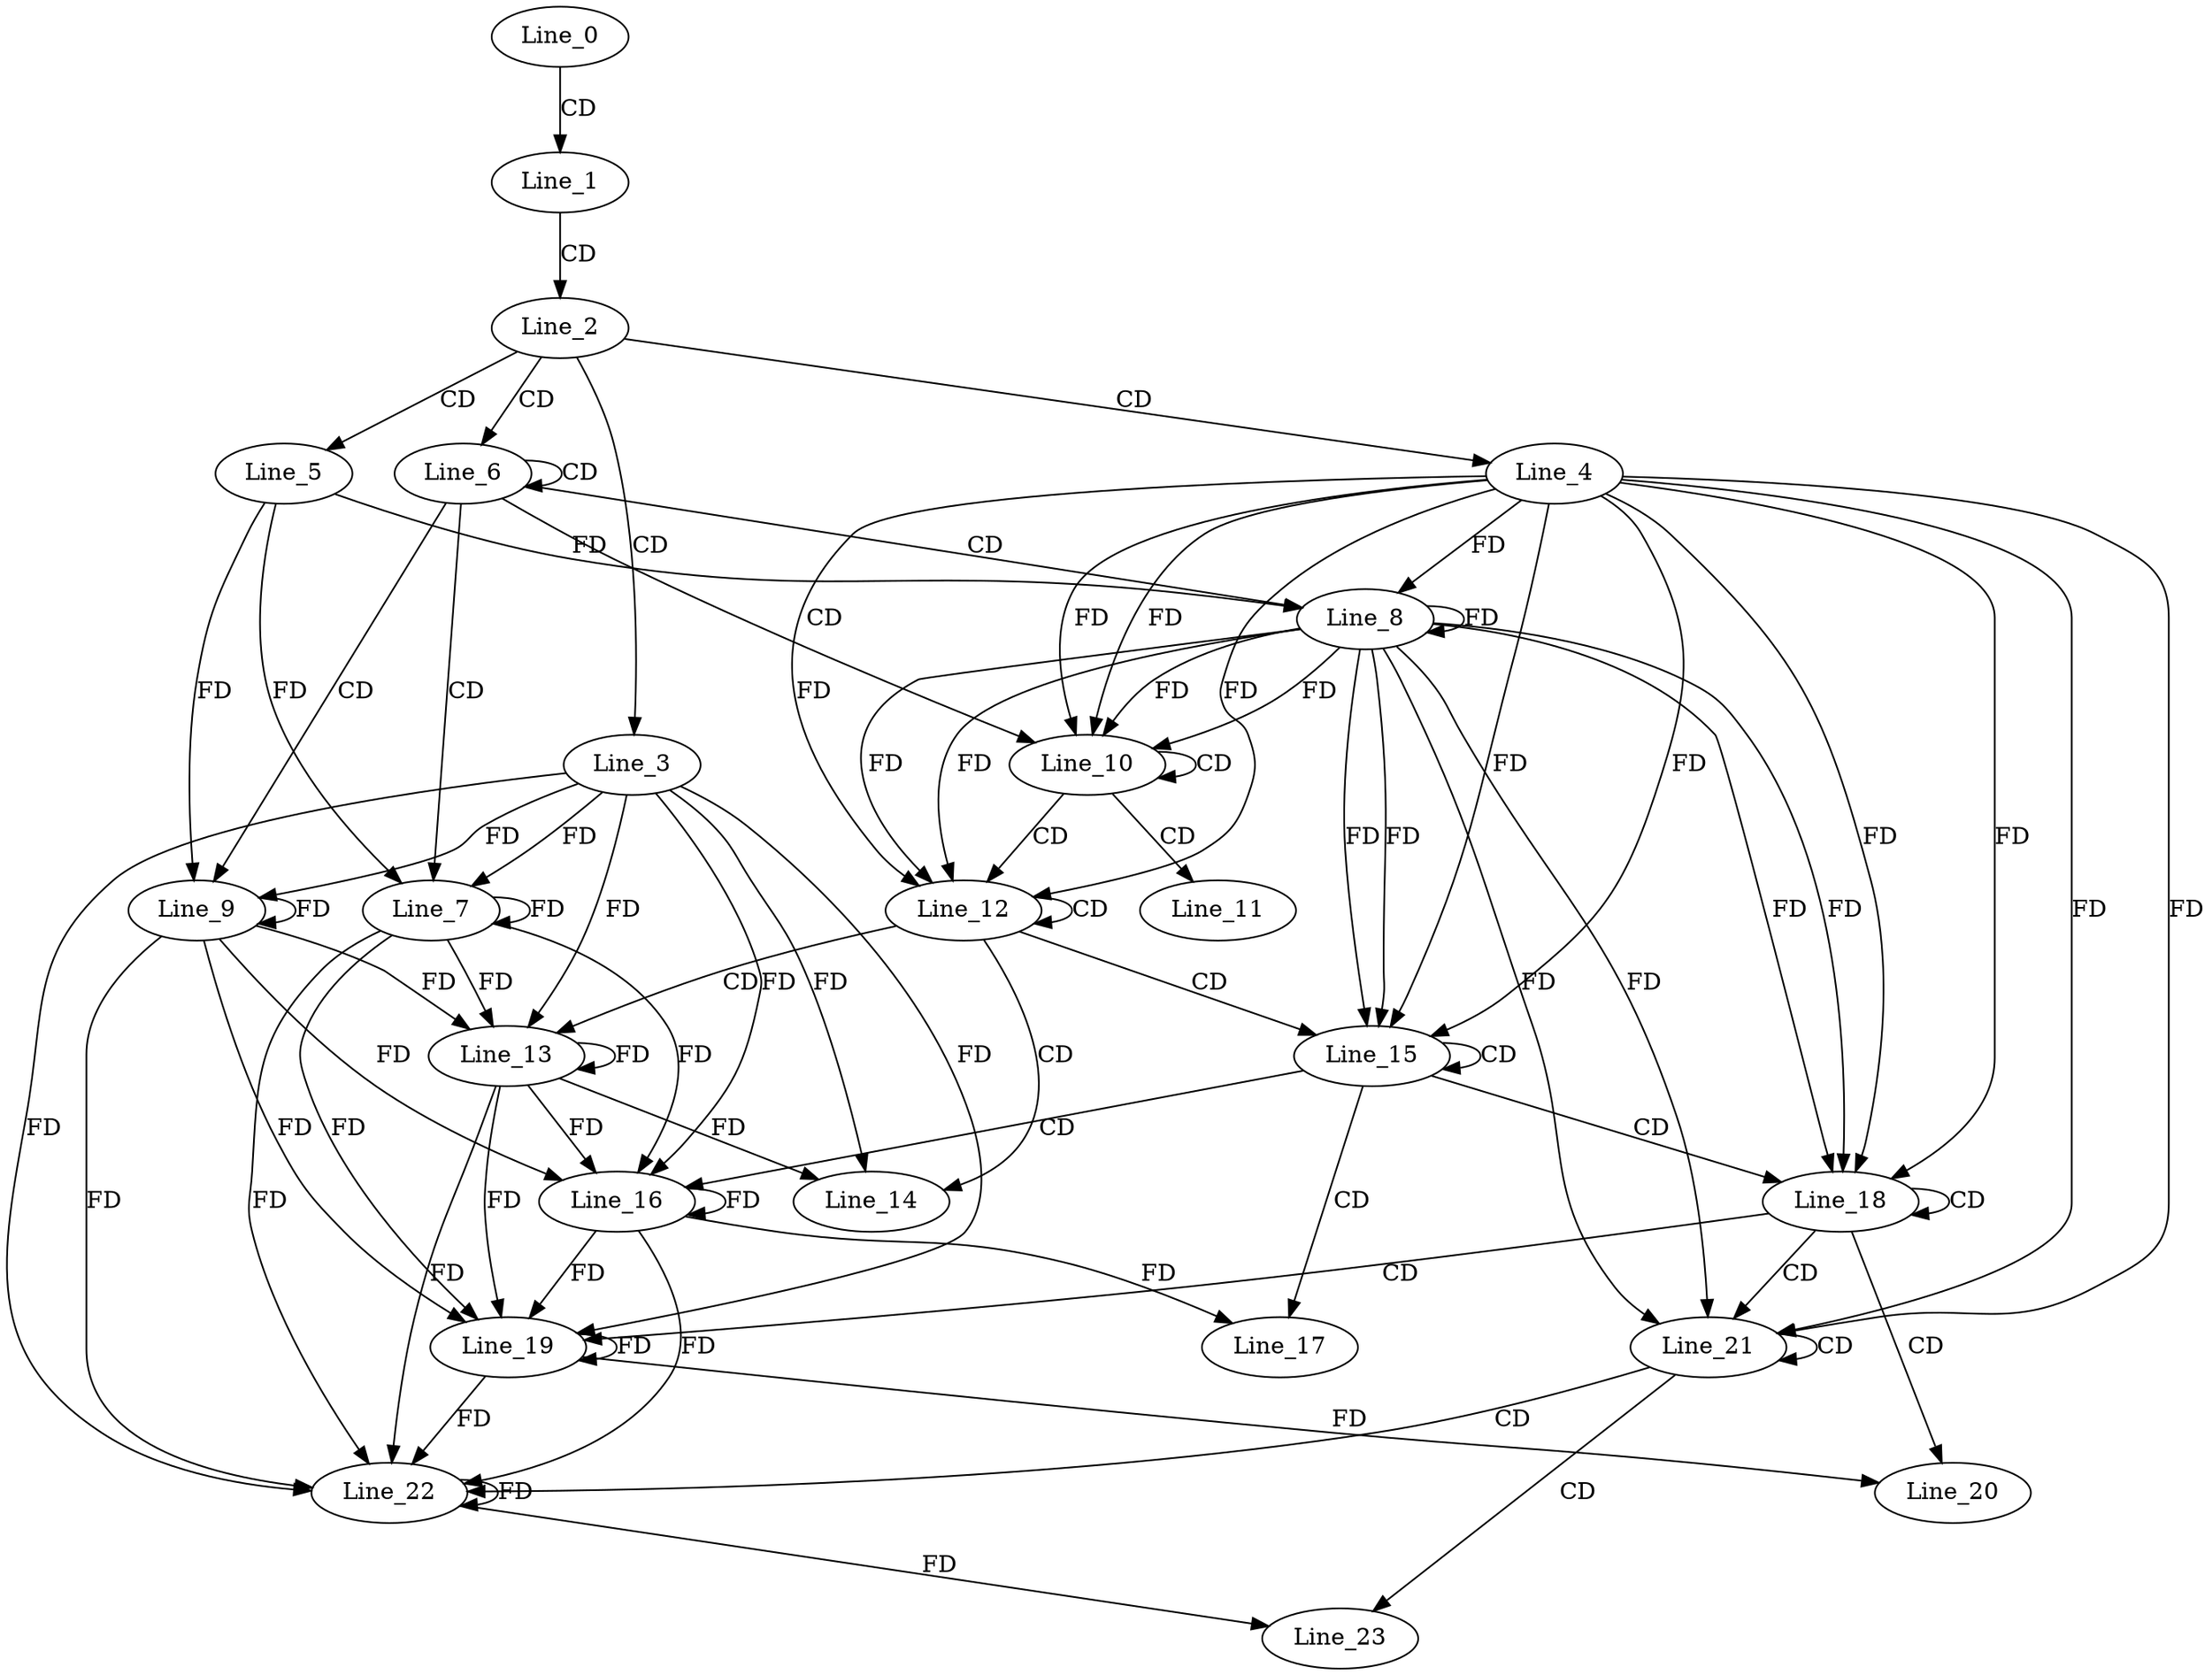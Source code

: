 digraph G {
  Line_0;
  Line_1;
  Line_2;
  Line_3;
  Line_4;
  Line_5;
  Line_6;
  Line_7;
  Line_7;
  Line_8;
  Line_8;
  Line_9;
  Line_9;
  Line_10;
  Line_10;
  Line_11;
  Line_12;
  Line_12;
  Line_13;
  Line_14;
  Line_15;
  Line_15;
  Line_16;
  Line_17;
  Line_18;
  Line_18;
  Line_19;
  Line_20;
  Line_21;
  Line_21;
  Line_22;
  Line_23;
  Line_0 -> Line_1 [ label="CD" ];
  Line_1 -> Line_2 [ label="CD" ];
  Line_2 -> Line_3 [ label="CD" ];
  Line_2 -> Line_4 [ label="CD" ];
  Line_2 -> Line_5 [ label="CD" ];
  Line_2 -> Line_6 [ label="CD" ];
  Line_6 -> Line_6 [ label="CD" ];
  Line_6 -> Line_7 [ label="CD" ];
  Line_7 -> Line_7 [ label="FD" ];
  Line_3 -> Line_7 [ label="FD" ];
  Line_5 -> Line_7 [ label="FD" ];
  Line_6 -> Line_8 [ label="CD" ];
  Line_8 -> Line_8 [ label="FD" ];
  Line_4 -> Line_8 [ label="FD" ];
  Line_5 -> Line_8 [ label="FD" ];
  Line_6 -> Line_9 [ label="CD" ];
  Line_9 -> Line_9 [ label="FD" ];
  Line_3 -> Line_9 [ label="FD" ];
  Line_5 -> Line_9 [ label="FD" ];
  Line_6 -> Line_10 [ label="CD" ];
  Line_8 -> Line_10 [ label="FD" ];
  Line_4 -> Line_10 [ label="FD" ];
  Line_10 -> Line_10 [ label="CD" ];
  Line_8 -> Line_10 [ label="FD" ];
  Line_4 -> Line_10 [ label="FD" ];
  Line_10 -> Line_11 [ label="CD" ];
  Line_10 -> Line_12 [ label="CD" ];
  Line_8 -> Line_12 [ label="FD" ];
  Line_4 -> Line_12 [ label="FD" ];
  Line_12 -> Line_12 [ label="CD" ];
  Line_8 -> Line_12 [ label="FD" ];
  Line_4 -> Line_12 [ label="FD" ];
  Line_12 -> Line_13 [ label="CD" ];
  Line_13 -> Line_13 [ label="FD" ];
  Line_3 -> Line_13 [ label="FD" ];
  Line_7 -> Line_13 [ label="FD" ];
  Line_9 -> Line_13 [ label="FD" ];
  Line_12 -> Line_14 [ label="CD" ];
  Line_13 -> Line_14 [ label="FD" ];
  Line_3 -> Line_14 [ label="FD" ];
  Line_12 -> Line_15 [ label="CD" ];
  Line_8 -> Line_15 [ label="FD" ];
  Line_4 -> Line_15 [ label="FD" ];
  Line_15 -> Line_15 [ label="CD" ];
  Line_8 -> Line_15 [ label="FD" ];
  Line_4 -> Line_15 [ label="FD" ];
  Line_15 -> Line_16 [ label="CD" ];
  Line_13 -> Line_16 [ label="FD" ];
  Line_16 -> Line_16 [ label="FD" ];
  Line_3 -> Line_16 [ label="FD" ];
  Line_7 -> Line_16 [ label="FD" ];
  Line_9 -> Line_16 [ label="FD" ];
  Line_15 -> Line_17 [ label="CD" ];
  Line_16 -> Line_17 [ label="FD" ];
  Line_15 -> Line_18 [ label="CD" ];
  Line_8 -> Line_18 [ label="FD" ];
  Line_4 -> Line_18 [ label="FD" ];
  Line_18 -> Line_18 [ label="CD" ];
  Line_8 -> Line_18 [ label="FD" ];
  Line_4 -> Line_18 [ label="FD" ];
  Line_18 -> Line_19 [ label="CD" ];
  Line_13 -> Line_19 [ label="FD" ];
  Line_16 -> Line_19 [ label="FD" ];
  Line_19 -> Line_19 [ label="FD" ];
  Line_3 -> Line_19 [ label="FD" ];
  Line_7 -> Line_19 [ label="FD" ];
  Line_9 -> Line_19 [ label="FD" ];
  Line_18 -> Line_20 [ label="CD" ];
  Line_19 -> Line_20 [ label="FD" ];
  Line_18 -> Line_21 [ label="CD" ];
  Line_8 -> Line_21 [ label="FD" ];
  Line_4 -> Line_21 [ label="FD" ];
  Line_21 -> Line_21 [ label="CD" ];
  Line_8 -> Line_21 [ label="FD" ];
  Line_4 -> Line_21 [ label="FD" ];
  Line_21 -> Line_22 [ label="CD" ];
  Line_13 -> Line_22 [ label="FD" ];
  Line_16 -> Line_22 [ label="FD" ];
  Line_19 -> Line_22 [ label="FD" ];
  Line_22 -> Line_22 [ label="FD" ];
  Line_3 -> Line_22 [ label="FD" ];
  Line_7 -> Line_22 [ label="FD" ];
  Line_9 -> Line_22 [ label="FD" ];
  Line_21 -> Line_23 [ label="CD" ];
  Line_22 -> Line_23 [ label="FD" ];
}
